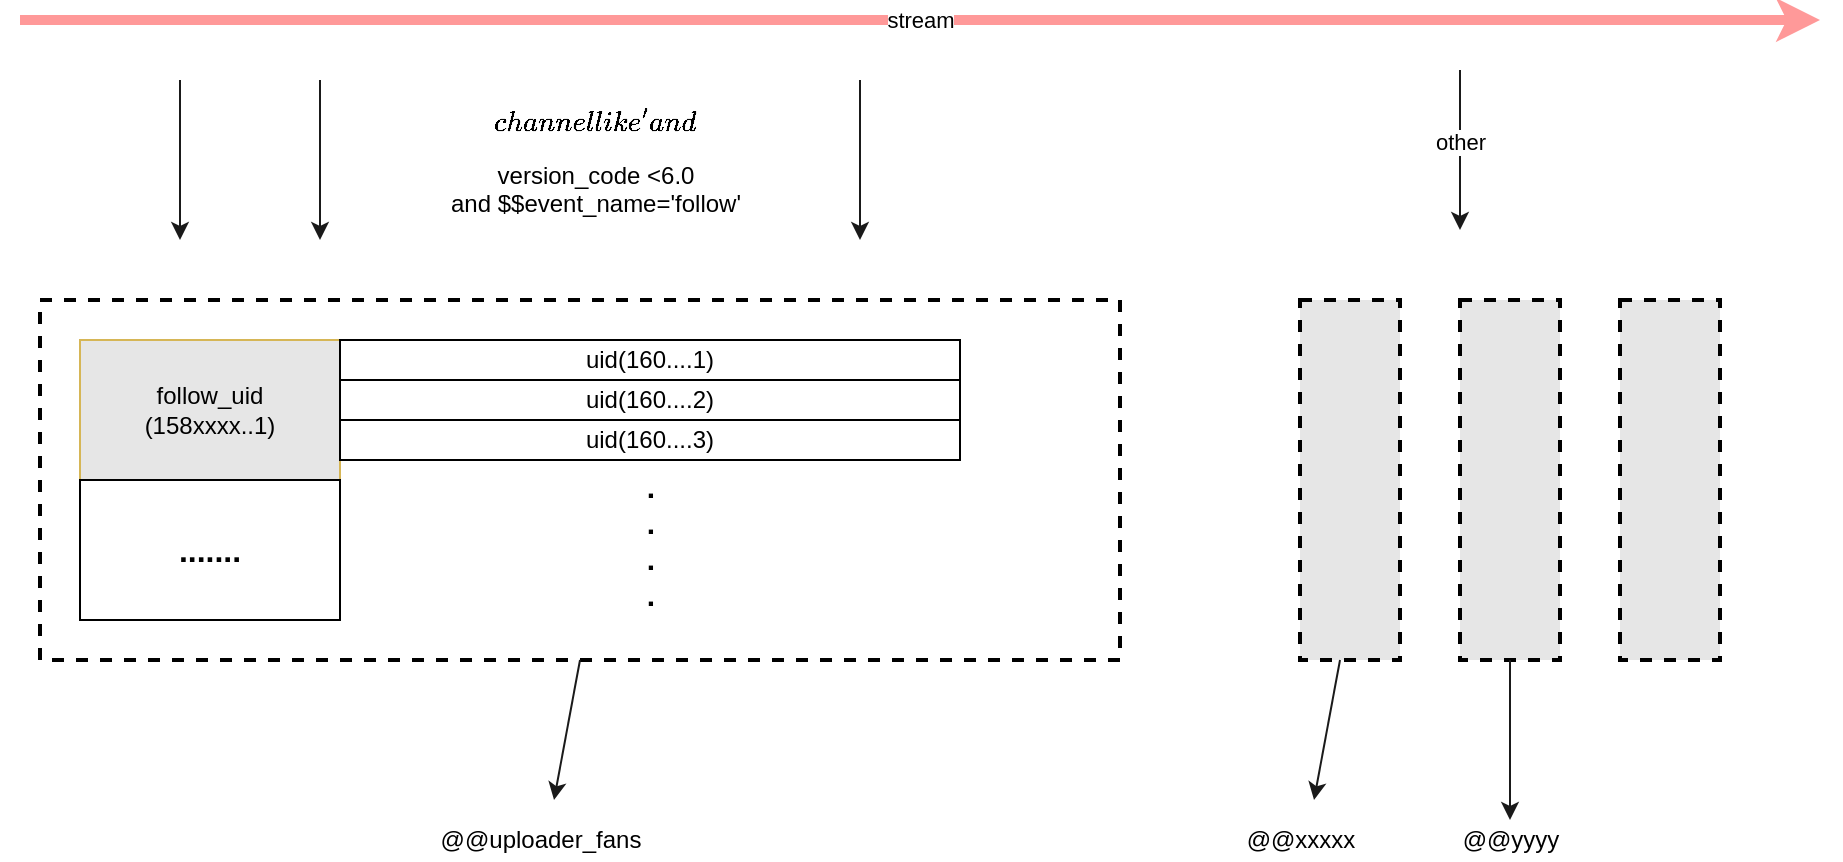 <mxfile version="13.8.3" type="github">
  <diagram id="VuNc-gwNl0AD4TM4eQIf" name="Page-1">
    <mxGraphModel dx="1259" dy="786" grid="1" gridSize="10" guides="1" tooltips="1" connect="1" arrows="1" fold="1" page="1" pageScale="1" pageWidth="827" pageHeight="1169" math="0" shadow="0">
      <root>
        <mxCell id="0" />
        <mxCell id="1" parent="0" />
        <mxCell id="2TNIIxDQJw-uDasIuGlE-16" value="" style="rounded=0;whiteSpace=wrap;html=1;fillColor=none;dashed=1;fontStyle=1;strokeWidth=2;" vertex="1" parent="1">
          <mxGeometry x="180" y="310" width="540" height="180" as="geometry" />
        </mxCell>
        <mxCell id="2TNIIxDQJw-uDasIuGlE-1" value="" style="endArrow=classic;html=1;strokeWidth=5;strokeColor=#FF9999;" edge="1" parent="1">
          <mxGeometry relative="1" as="geometry">
            <mxPoint x="170" y="170" as="sourcePoint" />
            <mxPoint x="1070" y="170" as="targetPoint" />
          </mxGeometry>
        </mxCell>
        <mxCell id="2TNIIxDQJw-uDasIuGlE-2" value="stream" style="edgeLabel;resizable=0;html=1;align=center;verticalAlign=middle;" connectable="0" vertex="1" parent="2TNIIxDQJw-uDasIuGlE-1">
          <mxGeometry relative="1" as="geometry" />
        </mxCell>
        <mxCell id="2TNIIxDQJw-uDasIuGlE-3" value="" style="endArrow=classic;html=1;strokeWidth=1;strokeColor=#1A1A1A;" edge="1" parent="1">
          <mxGeometry width="50" height="50" relative="1" as="geometry">
            <mxPoint x="250" y="200" as="sourcePoint" />
            <mxPoint x="250" y="280" as="targetPoint" />
          </mxGeometry>
        </mxCell>
        <mxCell id="2TNIIxDQJw-uDasIuGlE-4" value="" style="endArrow=classic;html=1;strokeWidth=1;strokeColor=#1A1A1A;" edge="1" parent="1">
          <mxGeometry width="50" height="50" relative="1" as="geometry">
            <mxPoint x="320" y="200" as="sourcePoint" />
            <mxPoint x="320" y="280" as="targetPoint" />
          </mxGeometry>
        </mxCell>
        <mxCell id="2TNIIxDQJw-uDasIuGlE-5" value="" style="endArrow=classic;html=1;strokeWidth=1;strokeColor=#1A1A1A;" edge="1" parent="1">
          <mxGeometry width="50" height="50" relative="1" as="geometry">
            <mxPoint x="590" y="200" as="sourcePoint" />
            <mxPoint x="590" y="280" as="targetPoint" />
          </mxGeometry>
        </mxCell>
        <mxCell id="2TNIIxDQJw-uDasIuGlE-6" value="$$channel like &#39;%yingyongbao%&#39; &lt;br&gt;and $$version_code &amp;lt;6.0 &lt;br&gt;and $$event_name=&#39;follow&#39;" style="text;html=1;strokeColor=none;fillColor=none;align=center;verticalAlign=middle;whiteSpace=wrap;rounded=0;" vertex="1" parent="1">
          <mxGeometry x="310" y="220" width="296" height="30" as="geometry" />
        </mxCell>
        <mxCell id="2TNIIxDQJw-uDasIuGlE-7" value="follow_uid&lt;br&gt;(158xxxx..1)" style="rounded=0;whiteSpace=wrap;html=1;strokeColor=#d6b656;fillColor=#E6E6E6;" vertex="1" parent="1">
          <mxGeometry x="200" y="330" width="130" height="70" as="geometry" />
        </mxCell>
        <mxCell id="2TNIIxDQJw-uDasIuGlE-11" value="uid(160....1)" style="rounded=0;whiteSpace=wrap;html=1;" vertex="1" parent="1">
          <mxGeometry x="330" y="330" width="310" height="20" as="geometry" />
        </mxCell>
        <mxCell id="2TNIIxDQJw-uDasIuGlE-12" value="uid(160....2)" style="rounded=0;whiteSpace=wrap;html=1;" vertex="1" parent="1">
          <mxGeometry x="330" y="350" width="310" height="20" as="geometry" />
        </mxCell>
        <mxCell id="2TNIIxDQJw-uDasIuGlE-13" value="&lt;b&gt;&lt;font style=&quot;font-size: 16px&quot;&gt;.......&lt;/font&gt;&lt;/b&gt;" style="rounded=0;whiteSpace=wrap;html=1;" vertex="1" parent="1">
          <mxGeometry x="200" y="400" width="130" height="70" as="geometry" />
        </mxCell>
        <mxCell id="2TNIIxDQJw-uDasIuGlE-14" value="uid(160....3)" style="rounded=0;whiteSpace=wrap;html=1;" vertex="1" parent="1">
          <mxGeometry x="330" y="370" width="310" height="20" as="geometry" />
        </mxCell>
        <mxCell id="2TNIIxDQJw-uDasIuGlE-15" value="&lt;b style=&quot;font-size: 15px&quot;&gt;.&lt;br&gt;.&lt;br&gt;.&lt;br&gt;.&lt;br&gt;&lt;/b&gt;" style="text;html=1;strokeColor=none;fillColor=none;align=center;verticalAlign=middle;whiteSpace=wrap;rounded=0;" vertex="1" parent="1">
          <mxGeometry x="462.5" y="370" width="45" height="120" as="geometry" />
        </mxCell>
        <mxCell id="2TNIIxDQJw-uDasIuGlE-18" value="" style="endArrow=classic;html=1;strokeColor=#1A1A1A;strokeWidth=1;exitX=0.5;exitY=1;exitDx=0;exitDy=0;" edge="1" parent="1" source="2TNIIxDQJw-uDasIuGlE-16">
          <mxGeometry width="50" height="50" relative="1" as="geometry">
            <mxPoint x="435.12" y="493.06" as="sourcePoint" />
            <mxPoint x="437" y="560" as="targetPoint" />
          </mxGeometry>
        </mxCell>
        <mxCell id="2TNIIxDQJw-uDasIuGlE-19" value="" style="endArrow=classic;html=1;strokeWidth=1;strokeColor=#1A1A1A;" edge="1" parent="1">
          <mxGeometry width="50" height="50" relative="1" as="geometry">
            <mxPoint x="890" y="195" as="sourcePoint" />
            <mxPoint x="890" y="275" as="targetPoint" />
          </mxGeometry>
        </mxCell>
        <mxCell id="2TNIIxDQJw-uDasIuGlE-21" value="other" style="edgeLabel;html=1;align=center;verticalAlign=middle;resizable=0;points=[];" vertex="1" connectable="0" parent="2TNIIxDQJw-uDasIuGlE-19">
          <mxGeometry x="-0.1" relative="1" as="geometry">
            <mxPoint as="offset" />
          </mxGeometry>
        </mxCell>
        <mxCell id="2TNIIxDQJw-uDasIuGlE-22" value="" style="rounded=0;whiteSpace=wrap;html=1;dashed=1;strokeWidth=2;fillColor=#E6E6E6;" vertex="1" parent="1">
          <mxGeometry x="810" y="310" width="50" height="180" as="geometry" />
        </mxCell>
        <mxCell id="2TNIIxDQJw-uDasIuGlE-23" value="" style="rounded=0;whiteSpace=wrap;html=1;dashed=1;strokeWidth=2;fillColor=#E6E6E6;" vertex="1" parent="1">
          <mxGeometry x="890" y="310" width="50" height="180" as="geometry" />
        </mxCell>
        <mxCell id="2TNIIxDQJw-uDasIuGlE-24" value="" style="rounded=0;whiteSpace=wrap;html=1;dashed=1;strokeWidth=2;fillColor=#E6E6E6;" vertex="1" parent="1">
          <mxGeometry x="970" y="310" width="50" height="180" as="geometry" />
        </mxCell>
        <mxCell id="2TNIIxDQJw-uDasIuGlE-25" value="@@uploader_fans" style="text;html=1;align=center;verticalAlign=middle;resizable=0;points=[];autosize=1;" vertex="1" parent="1">
          <mxGeometry x="370" y="570" width="120" height="20" as="geometry" />
        </mxCell>
        <mxCell id="2TNIIxDQJw-uDasIuGlE-26" value="" style="endArrow=classic;html=1;strokeColor=#1A1A1A;strokeWidth=1;exitX=0.5;exitY=1;exitDx=0;exitDy=0;" edge="1" parent="1">
          <mxGeometry width="50" height="50" relative="1" as="geometry">
            <mxPoint x="830" y="490" as="sourcePoint" />
            <mxPoint x="817" y="560" as="targetPoint" />
          </mxGeometry>
        </mxCell>
        <mxCell id="2TNIIxDQJw-uDasIuGlE-27" value="@@xxxxx" style="text;html=1;align=center;verticalAlign=middle;resizable=0;points=[];autosize=1;" vertex="1" parent="1">
          <mxGeometry x="775" y="570" width="70" height="20" as="geometry" />
        </mxCell>
        <mxCell id="2TNIIxDQJw-uDasIuGlE-28" value="@@yyyy" style="text;html=1;align=center;verticalAlign=middle;resizable=0;points=[];autosize=1;" vertex="1" parent="1">
          <mxGeometry x="885" y="570" width="60" height="20" as="geometry" />
        </mxCell>
        <mxCell id="2TNIIxDQJw-uDasIuGlE-29" value="" style="endArrow=classic;html=1;strokeColor=#1A1A1A;strokeWidth=1;exitX=0.5;exitY=1;exitDx=0;exitDy=0;" edge="1" parent="1" source="2TNIIxDQJw-uDasIuGlE-23" target="2TNIIxDQJw-uDasIuGlE-28">
          <mxGeometry width="50" height="50" relative="1" as="geometry">
            <mxPoint x="840" y="500" as="sourcePoint" />
            <mxPoint x="827" y="570" as="targetPoint" />
          </mxGeometry>
        </mxCell>
      </root>
    </mxGraphModel>
  </diagram>
</mxfile>
